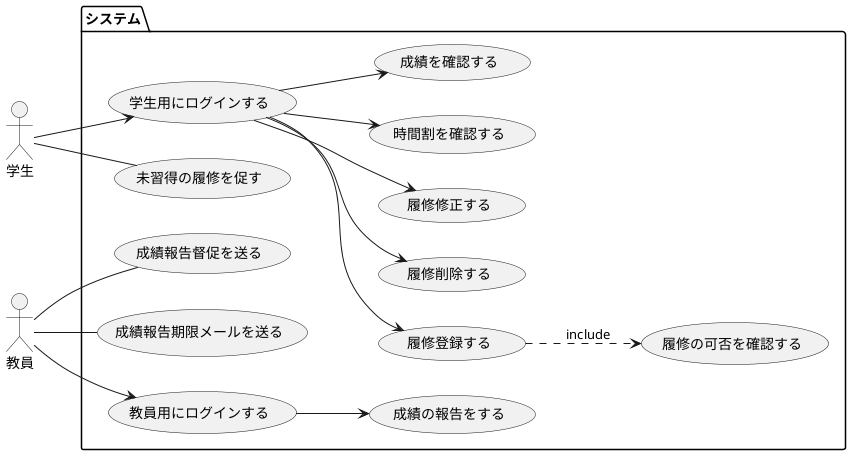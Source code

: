 @startuml ユースケース図1
left to right direction

'アクター'
:学生: as A1
:教員: as A2


'ユースケース'
package システム{
    (学生用にログインする)  as U0
    (履修登録する) as U1
    (履修削除する) as U2
    (履修修正する) as U3
    (時間割を確認する) as U4
    (未習得の履修を促す) as U5
    (成績の報告をする) as U6
    (成績報告督促を送る) as U7
    (成績報告期限メールを送る) as U8
    (履修の可否を確認する) as U9
    (成績を確認する) as U10
    (教員用にログインする) as U11
}

'関係'
U0 --> U1
U0 --> U2 
U0 --> U3 
U0 --> U4 
U0 --> U10 
U1 ..> U9 : include

A1 -- U5
A1 --> U0

A2 --> U11
U11 --> U6 
A2 -- U7
A2 -- U8

@enduml